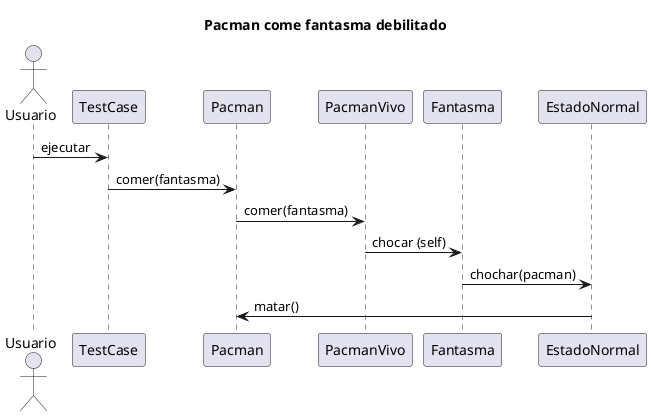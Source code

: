 @startuml
Title: Pacman come fantasma debilitado

actor Usuario

Usuario -> TestCase: ejecutar
TestCase -> Pacman: comer(fantasma)
Pacman -> PacmanVivo: comer(fantasma)
PacmanVivo -> Fantasma: chocar (self)
Fantasma -> EstadoNormal : chochar(pacman)
EstadoNormal -> Pacman: matar()

@enduml
